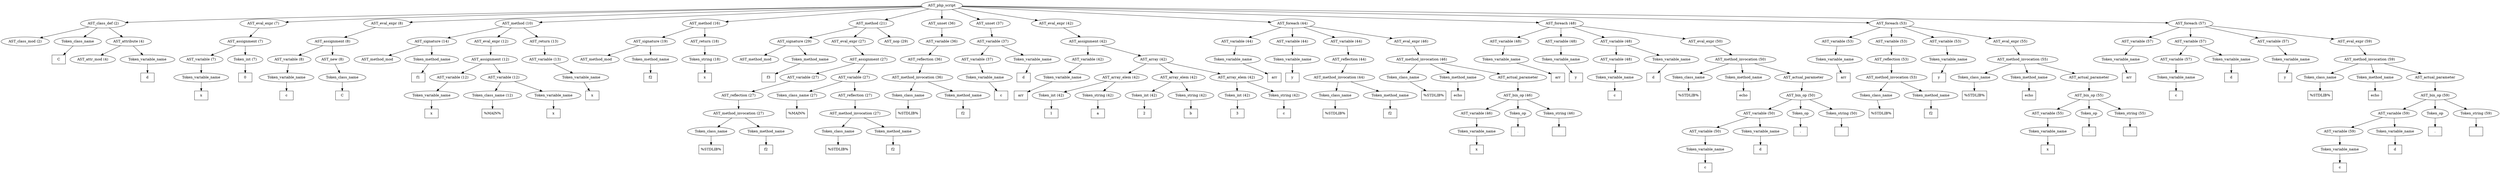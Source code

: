 /*
 * AST in dot format generated by phc -- the PHP compiler
 */

digraph AST {
node_0 [label="AST_php_script"];
node_1 [label="AST_class_def (2)"];
node_2 [label="AST_class_mod (2)"];
node_3 [label="Token_class_name"];
node_4 [label="C", shape=box]
node_3 -> node_4;
node_5 [label="AST_attribute (4)"];
node_6 [label="AST_attr_mod (4)"];
node_7 [label="Token_variable_name"];
node_8 [label="d", shape=box]
node_7 -> node_8;
node_5 -> node_7;
node_5 -> node_6;
node_1 -> node_5;
node_1 -> node_3;
node_1 -> node_2;
node_9 [label="AST_eval_expr (7)"];
node_10 [label="AST_assignment (7)"];
node_11 [label="AST_variable (7)"];
node_12 [label="Token_variable_name"];
node_13 [label="x", shape=box]
node_12 -> node_13;
node_11 -> node_12;
node_14 [label="Token_int (7)"];
node_15 [label="0", shape=box]
node_14 -> node_15;
node_10 -> node_14;
node_10 -> node_11;
node_9 -> node_10;
node_16 [label="AST_eval_expr (8)"];
node_17 [label="AST_assignment (8)"];
node_18 [label="AST_variable (8)"];
node_19 [label="Token_variable_name"];
node_20 [label="c", shape=box]
node_19 -> node_20;
node_18 -> node_19;
node_21 [label="AST_new (8)"];
node_22 [label="Token_class_name"];
node_23 [label="C", shape=box]
node_22 -> node_23;
node_21 -> node_22;
node_17 -> node_21;
node_17 -> node_18;
node_16 -> node_17;
node_24 [label="AST_method (10)"];
node_25 [label="AST_signature (14)"];
node_26 [label="AST_method_mod"];
node_27 [label="Token_method_name"];
node_28 [label="f1", shape=box]
node_27 -> node_28;
node_25 -> node_27;
node_25 -> node_26;
node_29 [label="AST_eval_expr (12)"];
node_30 [label="AST_assignment (12)"];
node_31 [label="AST_variable (12)"];
node_32 [label="Token_variable_name"];
node_33 [label="x", shape=box]
node_32 -> node_33;
node_31 -> node_32;
node_34 [label="AST_variable (12)"];
node_35 [label="Token_class_name (12)"];
node_36 [label="%MAIN%", shape=box]
node_35 -> node_36;
node_37 [label="Token_variable_name"];
node_38 [label="x", shape=box]
node_37 -> node_38;
node_34 -> node_37;
node_34 -> node_35;
node_30 -> node_34;
node_30 -> node_31;
node_29 -> node_30;
node_39 [label="AST_return (13)"];
node_40 [label="AST_variable (13)"];
node_41 [label="Token_variable_name"];
node_42 [label="x", shape=box]
node_41 -> node_42;
node_40 -> node_41;
node_39 -> node_40;
node_24 -> node_39;
node_24 -> node_29;
node_24 -> node_25;
node_43 [label="AST_method (16)"];
node_44 [label="AST_signature (19)"];
node_45 [label="AST_method_mod"];
node_46 [label="Token_method_name"];
node_47 [label="f2", shape=box]
node_46 -> node_47;
node_44 -> node_46;
node_44 -> node_45;
node_48 [label="AST_return (18)"];
node_49 [label="Token_string (18)"];
node_50 [label="x", shape=box]
node_49 -> node_50;
node_48 -> node_49;
node_43 -> node_48;
node_43 -> node_44;
node_51 [label="AST_method (21)"];
node_52 [label="AST_signature (29)"];
node_53 [label="AST_method_mod"];
node_54 [label="Token_method_name"];
node_55 [label="f3", shape=box]
node_54 -> node_55;
node_52 -> node_54;
node_52 -> node_53;
node_56 [label="AST_eval_expr (27)"];
node_57 [label="AST_assignment (27)"];
node_58 [label="AST_variable (27)"];
node_59 [label="AST_reflection (27)"];
node_60 [label="AST_method_invocation (27)"];
node_61 [label="Token_class_name"];
node_62 [label="%STDLIB%", shape=box]
node_61 -> node_62;
node_63 [label="Token_method_name"];
node_64 [label="f2", shape=box]
node_63 -> node_64;
node_60 -> node_63;
node_60 -> node_61;
node_59 -> node_60;
node_58 -> node_59;
node_65 [label="AST_variable (27)"];
node_66 [label="Token_class_name (27)"];
node_67 [label="%MAIN%", shape=box]
node_66 -> node_67;
node_68 [label="AST_reflection (27)"];
node_69 [label="AST_method_invocation (27)"];
node_70 [label="Token_class_name"];
node_71 [label="%STDLIB%", shape=box]
node_70 -> node_71;
node_72 [label="Token_method_name"];
node_73 [label="f2", shape=box]
node_72 -> node_73;
node_69 -> node_72;
node_69 -> node_70;
node_68 -> node_69;
node_65 -> node_68;
node_65 -> node_66;
node_57 -> node_65;
node_57 -> node_58;
node_56 -> node_57;
node_74 [label="AST_nop (29)"];
node_51 -> node_74;
node_51 -> node_56;
node_51 -> node_52;
node_75 [label="AST_unset (36)"];
node_76 [label="AST_variable (36)"];
node_77 [label="AST_reflection (36)"];
node_78 [label="AST_method_invocation (36)"];
node_79 [label="Token_class_name"];
node_80 [label="%STDLIB%", shape=box]
node_79 -> node_80;
node_81 [label="Token_method_name"];
node_82 [label="f2", shape=box]
node_81 -> node_82;
node_78 -> node_81;
node_78 -> node_79;
node_77 -> node_78;
node_76 -> node_77;
node_75 -> node_76;
node_83 [label="AST_unset (37)"];
node_84 [label="AST_variable (37)"];
node_85 [label="AST_variable (37)"];
node_86 [label="Token_variable_name"];
node_87 [label="c", shape=box]
node_86 -> node_87;
node_85 -> node_86;
node_88 [label="Token_variable_name"];
node_89 [label="d", shape=box]
node_88 -> node_89;
node_84 -> node_88;
node_84 -> node_85;
node_83 -> node_84;
node_90 [label="AST_eval_expr (42)"];
node_91 [label="AST_assignment (42)"];
node_92 [label="AST_variable (42)"];
node_93 [label="Token_variable_name"];
node_94 [label="arr", shape=box]
node_93 -> node_94;
node_92 -> node_93;
node_95 [label="AST_array (42)"];
node_96 [label="AST_array_elem (42)"];
node_97 [label="Token_int (42)"];
node_98 [label="1", shape=box]
node_97 -> node_98;
node_99 [label="Token_string (42)"];
node_100 [label="a", shape=box]
node_99 -> node_100;
node_96 -> node_99;
node_96 -> node_97;
node_101 [label="AST_array_elem (42)"];
node_102 [label="Token_int (42)"];
node_103 [label="2", shape=box]
node_102 -> node_103;
node_104 [label="Token_string (42)"];
node_105 [label="b", shape=box]
node_104 -> node_105;
node_101 -> node_104;
node_101 -> node_102;
node_106 [label="AST_array_elem (42)"];
node_107 [label="Token_int (42)"];
node_108 [label="3", shape=box]
node_107 -> node_108;
node_109 [label="Token_string (42)"];
node_110 [label="c", shape=box]
node_109 -> node_110;
node_106 -> node_109;
node_106 -> node_107;
node_95 -> node_106;
node_95 -> node_101;
node_95 -> node_96;
node_91 -> node_95;
node_91 -> node_92;
node_90 -> node_91;
node_111 [label="AST_foreach (44)"];
node_112 [label="AST_variable (44)"];
node_113 [label="Token_variable_name"];
node_114 [label="arr", shape=box]
node_113 -> node_114;
node_112 -> node_113;
node_115 [label="AST_variable (44)"];
node_116 [label="Token_variable_name"];
node_117 [label="y", shape=box]
node_116 -> node_117;
node_115 -> node_116;
node_118 [label="AST_variable (44)"];
node_119 [label="AST_reflection (44)"];
node_120 [label="AST_method_invocation (44)"];
node_121 [label="Token_class_name"];
node_122 [label="%STDLIB%", shape=box]
node_121 -> node_122;
node_123 [label="Token_method_name"];
node_124 [label="f2", shape=box]
node_123 -> node_124;
node_120 -> node_123;
node_120 -> node_121;
node_119 -> node_120;
node_118 -> node_119;
node_125 [label="AST_eval_expr (46)"];
node_126 [label="AST_method_invocation (46)"];
node_127 [label="Token_class_name"];
node_128 [label="%STDLIB%", shape=box]
node_127 -> node_128;
node_129 [label="Token_method_name"];
node_130 [label="echo", shape=box]
node_129 -> node_130;
node_131 [label="AST_actual_parameter"];
node_132 [label="AST_bin_op (46)"];
node_133 [label="AST_variable (46)"];
node_134 [label="Token_variable_name"];
node_135 [label="x", shape=box]
node_134 -> node_135;
node_133 -> node_134;
node_136 [label="Token_op"];
node_137 [label=".", shape=box]
node_136 -> node_137;
node_138 [label="Token_string (46)"];
node_139 [label="", shape=box]
node_138 -> node_139;
node_132 -> node_138;
node_132 -> node_136;
node_132 -> node_133;
node_131 -> node_132;
node_126 -> node_131;
node_126 -> node_129;
node_126 -> node_127;
node_125 -> node_126;
node_111 -> node_125;
node_111 -> node_118;
node_111 -> node_115;
node_111 -> node_112;
node_140 [label="AST_foreach (48)"];
node_141 [label="AST_variable (48)"];
node_142 [label="Token_variable_name"];
node_143 [label="arr", shape=box]
node_142 -> node_143;
node_141 -> node_142;
node_144 [label="AST_variable (48)"];
node_145 [label="Token_variable_name"];
node_146 [label="y", shape=box]
node_145 -> node_146;
node_144 -> node_145;
node_147 [label="AST_variable (48)"];
node_148 [label="AST_variable (48)"];
node_149 [label="Token_variable_name"];
node_150 [label="c", shape=box]
node_149 -> node_150;
node_148 -> node_149;
node_151 [label="Token_variable_name"];
node_152 [label="d", shape=box]
node_151 -> node_152;
node_147 -> node_151;
node_147 -> node_148;
node_153 [label="AST_eval_expr (50)"];
node_154 [label="AST_method_invocation (50)"];
node_155 [label="Token_class_name"];
node_156 [label="%STDLIB%", shape=box]
node_155 -> node_156;
node_157 [label="Token_method_name"];
node_158 [label="echo", shape=box]
node_157 -> node_158;
node_159 [label="AST_actual_parameter"];
node_160 [label="AST_bin_op (50)"];
node_161 [label="AST_variable (50)"];
node_162 [label="AST_variable (50)"];
node_163 [label="Token_variable_name"];
node_164 [label="c", shape=box]
node_163 -> node_164;
node_162 -> node_163;
node_165 [label="Token_variable_name"];
node_166 [label="d", shape=box]
node_165 -> node_166;
node_161 -> node_165;
node_161 -> node_162;
node_167 [label="Token_op"];
node_168 [label=".", shape=box]
node_167 -> node_168;
node_169 [label="Token_string (50)"];
node_170 [label="", shape=box]
node_169 -> node_170;
node_160 -> node_169;
node_160 -> node_167;
node_160 -> node_161;
node_159 -> node_160;
node_154 -> node_159;
node_154 -> node_157;
node_154 -> node_155;
node_153 -> node_154;
node_140 -> node_153;
node_140 -> node_147;
node_140 -> node_144;
node_140 -> node_141;
node_171 [label="AST_foreach (53)"];
node_172 [label="AST_variable (53)"];
node_173 [label="Token_variable_name"];
node_174 [label="arr", shape=box]
node_173 -> node_174;
node_172 -> node_173;
node_175 [label="AST_variable (53)"];
node_176 [label="AST_reflection (53)"];
node_177 [label="AST_method_invocation (53)"];
node_178 [label="Token_class_name"];
node_179 [label="%STDLIB%", shape=box]
node_178 -> node_179;
node_180 [label="Token_method_name"];
node_181 [label="f2", shape=box]
node_180 -> node_181;
node_177 -> node_180;
node_177 -> node_178;
node_176 -> node_177;
node_175 -> node_176;
node_182 [label="AST_variable (53)"];
node_183 [label="Token_variable_name"];
node_184 [label="y", shape=box]
node_183 -> node_184;
node_182 -> node_183;
node_185 [label="AST_eval_expr (55)"];
node_186 [label="AST_method_invocation (55)"];
node_187 [label="Token_class_name"];
node_188 [label="%STDLIB%", shape=box]
node_187 -> node_188;
node_189 [label="Token_method_name"];
node_190 [label="echo", shape=box]
node_189 -> node_190;
node_191 [label="AST_actual_parameter"];
node_192 [label="AST_bin_op (55)"];
node_193 [label="AST_variable (55)"];
node_194 [label="Token_variable_name"];
node_195 [label="x", shape=box]
node_194 -> node_195;
node_193 -> node_194;
node_196 [label="Token_op"];
node_197 [label=".", shape=box]
node_196 -> node_197;
node_198 [label="Token_string (55)"];
node_199 [label="", shape=box]
node_198 -> node_199;
node_192 -> node_198;
node_192 -> node_196;
node_192 -> node_193;
node_191 -> node_192;
node_186 -> node_191;
node_186 -> node_189;
node_186 -> node_187;
node_185 -> node_186;
node_171 -> node_185;
node_171 -> node_182;
node_171 -> node_175;
node_171 -> node_172;
node_200 [label="AST_foreach (57)"];
node_201 [label="AST_variable (57)"];
node_202 [label="Token_variable_name"];
node_203 [label="arr", shape=box]
node_202 -> node_203;
node_201 -> node_202;
node_204 [label="AST_variable (57)"];
node_205 [label="AST_variable (57)"];
node_206 [label="Token_variable_name"];
node_207 [label="c", shape=box]
node_206 -> node_207;
node_205 -> node_206;
node_208 [label="Token_variable_name"];
node_209 [label="d", shape=box]
node_208 -> node_209;
node_204 -> node_208;
node_204 -> node_205;
node_210 [label="AST_variable (57)"];
node_211 [label="Token_variable_name"];
node_212 [label="y", shape=box]
node_211 -> node_212;
node_210 -> node_211;
node_213 [label="AST_eval_expr (59)"];
node_214 [label="AST_method_invocation (59)"];
node_215 [label="Token_class_name"];
node_216 [label="%STDLIB%", shape=box]
node_215 -> node_216;
node_217 [label="Token_method_name"];
node_218 [label="echo", shape=box]
node_217 -> node_218;
node_219 [label="AST_actual_parameter"];
node_220 [label="AST_bin_op (59)"];
node_221 [label="AST_variable (59)"];
node_222 [label="AST_variable (59)"];
node_223 [label="Token_variable_name"];
node_224 [label="c", shape=box]
node_223 -> node_224;
node_222 -> node_223;
node_225 [label="Token_variable_name"];
node_226 [label="d", shape=box]
node_225 -> node_226;
node_221 -> node_225;
node_221 -> node_222;
node_227 [label="Token_op"];
node_228 [label=".", shape=box]
node_227 -> node_228;
node_229 [label="Token_string (59)"];
node_230 [label="", shape=box]
node_229 -> node_230;
node_220 -> node_229;
node_220 -> node_227;
node_220 -> node_221;
node_219 -> node_220;
node_214 -> node_219;
node_214 -> node_217;
node_214 -> node_215;
node_213 -> node_214;
node_200 -> node_213;
node_200 -> node_210;
node_200 -> node_204;
node_200 -> node_201;
node_0 -> node_200;
node_0 -> node_171;
node_0 -> node_140;
node_0 -> node_111;
node_0 -> node_90;
node_0 -> node_83;
node_0 -> node_75;
node_0 -> node_51;
node_0 -> node_43;
node_0 -> node_24;
node_0 -> node_16;
node_0 -> node_9;
node_0 -> node_1;
}
